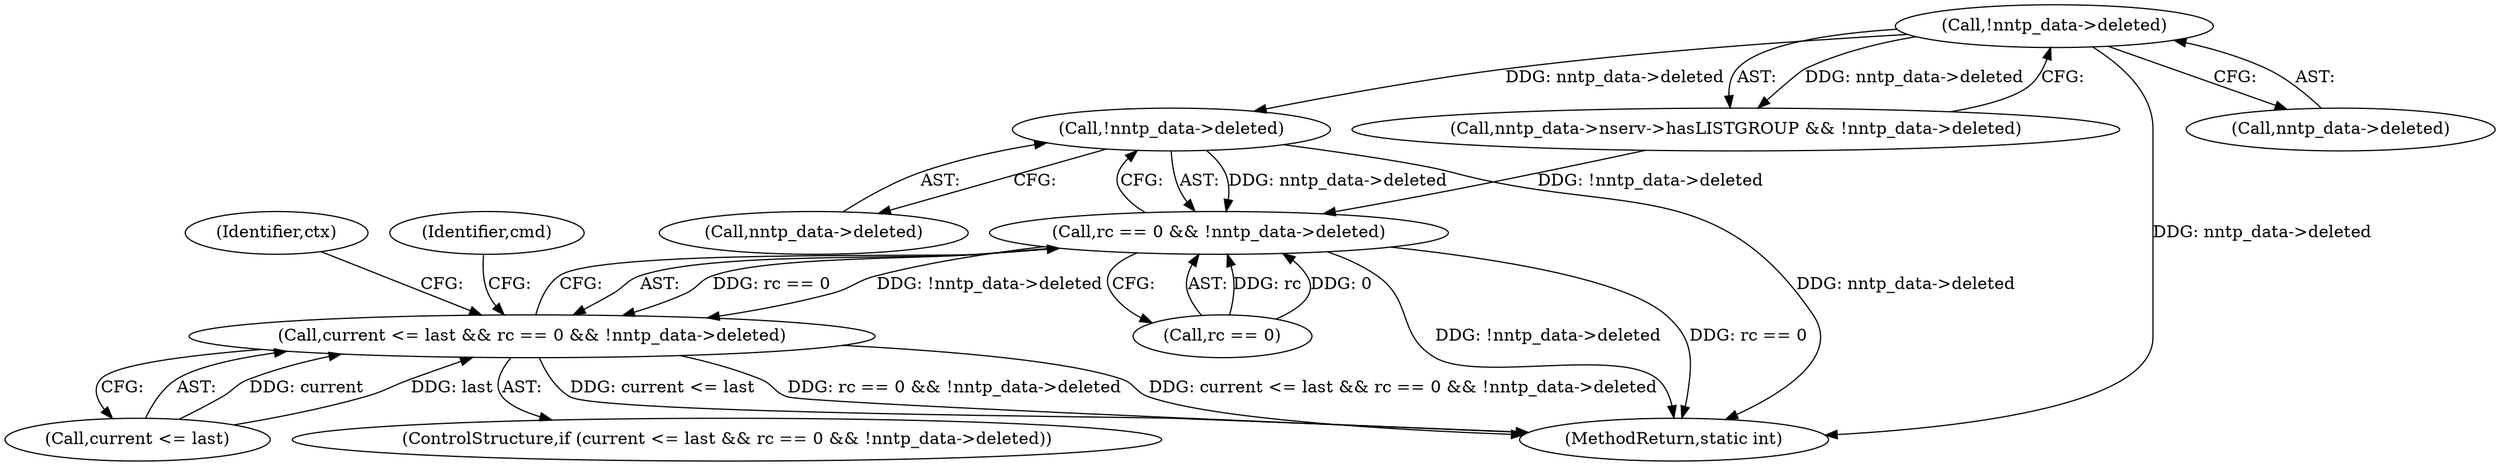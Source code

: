digraph "0_neomutt_9e927affe3a021175f354af5fa01d22657c20585@API" {
"1000752" [label="(Call,!nntp_data->deleted)"];
"1000218" [label="(Call,!nntp_data->deleted)"];
"1000748" [label="(Call,rc == 0 && !nntp_data->deleted)"];
"1000744" [label="(Call,current <= last && rc == 0 && !nntp_data->deleted)"];
"1000212" [label="(Call,nntp_data->nserv->hasLISTGROUP && !nntp_data->deleted)"];
"1000219" [label="(Call,nntp_data->deleted)"];
"1000752" [label="(Call,!nntp_data->deleted)"];
"1000218" [label="(Call,!nntp_data->deleted)"];
"1000753" [label="(Call,nntp_data->deleted)"];
"1000799" [label="(Identifier,ctx)"];
"1000749" [label="(Call,rc == 0)"];
"1000744" [label="(Call,current <= last && rc == 0 && !nntp_data->deleted)"];
"1000824" [label="(MethodReturn,static int)"];
"1000759" [label="(Identifier,cmd)"];
"1000748" [label="(Call,rc == 0 && !nntp_data->deleted)"];
"1000745" [label="(Call,current <= last)"];
"1000743" [label="(ControlStructure,if (current <= last && rc == 0 && !nntp_data->deleted))"];
"1000752" -> "1000748"  [label="AST: "];
"1000752" -> "1000753"  [label="CFG: "];
"1000753" -> "1000752"  [label="AST: "];
"1000748" -> "1000752"  [label="CFG: "];
"1000752" -> "1000824"  [label="DDG: nntp_data->deleted"];
"1000752" -> "1000748"  [label="DDG: nntp_data->deleted"];
"1000218" -> "1000752"  [label="DDG: nntp_data->deleted"];
"1000218" -> "1000212"  [label="AST: "];
"1000218" -> "1000219"  [label="CFG: "];
"1000219" -> "1000218"  [label="AST: "];
"1000212" -> "1000218"  [label="CFG: "];
"1000218" -> "1000824"  [label="DDG: nntp_data->deleted"];
"1000218" -> "1000212"  [label="DDG: nntp_data->deleted"];
"1000748" -> "1000744"  [label="AST: "];
"1000748" -> "1000749"  [label="CFG: "];
"1000749" -> "1000748"  [label="AST: "];
"1000744" -> "1000748"  [label="CFG: "];
"1000748" -> "1000824"  [label="DDG: rc == 0"];
"1000748" -> "1000824"  [label="DDG: !nntp_data->deleted"];
"1000748" -> "1000744"  [label="DDG: rc == 0"];
"1000748" -> "1000744"  [label="DDG: !nntp_data->deleted"];
"1000749" -> "1000748"  [label="DDG: rc"];
"1000749" -> "1000748"  [label="DDG: 0"];
"1000212" -> "1000748"  [label="DDG: !nntp_data->deleted"];
"1000744" -> "1000743"  [label="AST: "];
"1000744" -> "1000745"  [label="CFG: "];
"1000745" -> "1000744"  [label="AST: "];
"1000759" -> "1000744"  [label="CFG: "];
"1000799" -> "1000744"  [label="CFG: "];
"1000744" -> "1000824"  [label="DDG: rc == 0 && !nntp_data->deleted"];
"1000744" -> "1000824"  [label="DDG: current <= last && rc == 0 && !nntp_data->deleted"];
"1000744" -> "1000824"  [label="DDG: current <= last"];
"1000745" -> "1000744"  [label="DDG: current"];
"1000745" -> "1000744"  [label="DDG: last"];
}
